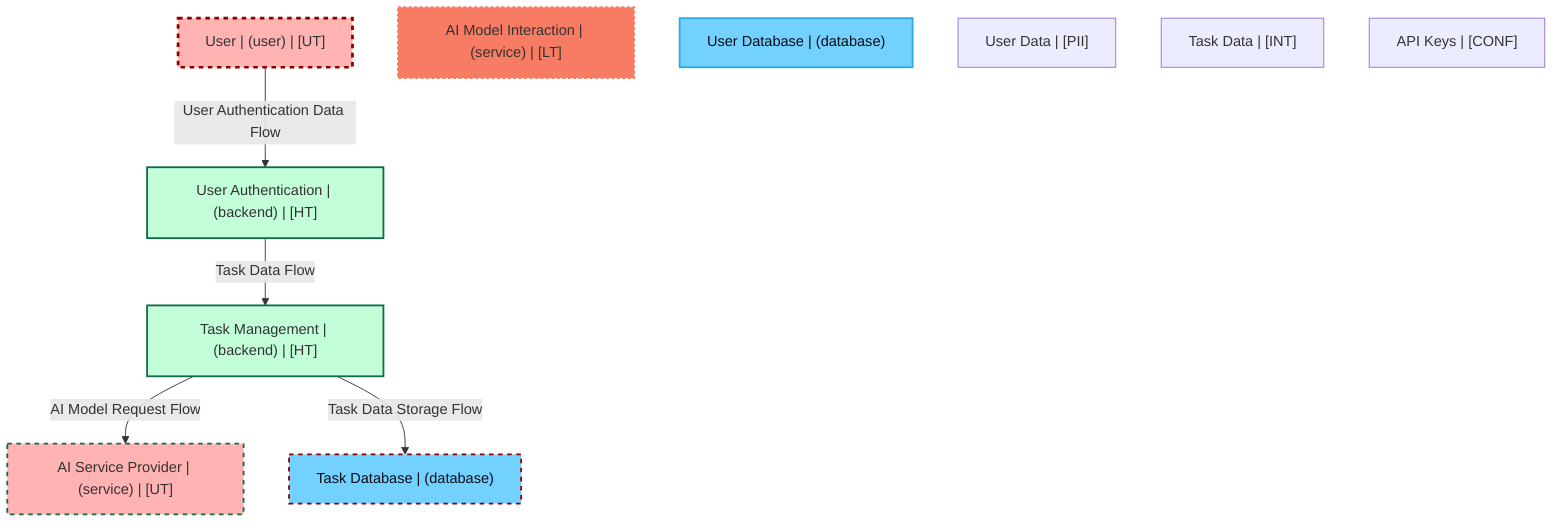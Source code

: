 graph TB
  node_01F8ZB1K8G4RZK8X8D5FJ8P8Q17["User | (user) | [UT]"]:::untrusted
  node_01F8ZB1K8G4RZK8X8D5FJ8P8Q18["AI Service Provider | (service) | [UT]"]:::untrusted
  node_01F8ZB1K8G4RZK8X8D5FJ8P8Q12["User Authentication | (backend) | [HT]"]:::highTrust
  node_01F8ZB1K8G4RZK8X8D5FJ8P8Q13["Task Management | (backend) | [HT]"]:::highTrust
  node_01F8ZB1K8G4RZK8X8D5FJ8P8Q14["AI Model Interaction | (service) | [LT]"]:::lowTrust
  node_01F8ZB1K8G4RZK8X8D5FJ8P8Q15["User Database | (database)"]:::dataStore
  node_01F8ZB1K8G4RZK8X8D5FJ8P8Q16["Task Database | (database)"]:::dataStore
  node_01F8ZB1K8G4RZK8X8D5FJ8P8Q9["User Data | [PII]"]:::dataAsset,pii
  node_01F8ZB1K8G4RZK8X8D5FJ8P8Q10["Task Data | [INT]"]:::dataAsset,internal
  node_01F8ZB1K8G4RZK8X8D5FJ8P8Q11["API Keys | [CONF]"]:::dataAsset,confidential

  node_01F8ZB1K8G4RZK8X8D5FJ8P8Q17 -->|User Authentication Data Flow| node_01F8ZB1K8G4RZK8X8D5FJ8P8Q12:::encryptedFlow
  node_01F8ZB1K8G4RZK8X8D5FJ8P8Q12 -->|Task Data Flow| node_01F8ZB1K8G4RZK8X8D5FJ8P8Q13:::encryptedFlow
  node_01F8ZB1K8G4RZK8X8D5FJ8P8Q13 -->|AI Model Request Flow| node_01F8ZB1K8G4RZK8X8D5FJ8P8Q18:::encryptedFlow
  node_01F8ZB1K8G4RZK8X8D5FJ8P8Q13 -->|Task Data Storage Flow| node_01F8ZB1K8G4RZK8X8D5FJ8P8Q16:::unencryptedFlow

  classDef externalEntity fill:#FFB3B3,stroke:#8B0000,stroke-width:2px,color:#0B0D17
  classDef process fill:#C2FFD8,stroke:#106B49,stroke-width:2px,color:#0B0D17
  classDef dataStore fill:#73d1ff,stroke:#29ABE2,stroke-width:2px,color:#0B0D17
  classDef dataAsset fill:#ffa1ad,stroke:#A259FF,stroke-width:2px,color:#0B0D17
  classDef untrusted fill:#FFB3B3,stroke:#8B0000,stroke-width:3px,stroke-dasharray:5 5
  classDef lowTrust fill:#f77c63,stroke:#f77c63,stroke-width:2px,stroke-dasharray:3 3
  classDef mediumTrust fill:#FFF2B3,stroke:#7A6300,stroke-width:2px
  classDef highTrust fill:#C2FFD8,stroke:#106B49,stroke-width:2px
  classDef veryHighTrust fill:#36FF8F,stroke:#36FF8F,stroke-width:3px
  classDef public fill:#C2FFD8,stroke:#106B49,stroke-width:1px
  classDef internal fill:#FFF2B3,stroke:#7A6300,stroke-width:1px
  classDef confidential fill:#FFB3B3,stroke:#8B0000,stroke-width:2px
  classDef restricted fill:#8B0000,stroke:#8B0000,stroke-width:3px
  classDef pii fill:#ffa1ad,stroke:#A259FF,stroke-width:2px
  classDef pci fill:#8B0000,stroke:#8B0000,stroke-width:3px
  classDef phi fill:#ffa1ad,stroke:#A259FF,stroke-width:3px
  classDef encryptedFlow stroke:#106B49,stroke-width:2px
  classDef unencryptedFlow stroke:#8B0000,stroke-width:2px,stroke-dasharray:5 5
  classDef authenticatedFlow stroke:#29ABE2,stroke-width:2px
  classDef trustBoundary fill:transparent,stroke:#2E3440,stroke-width:3px,stroke-dasharray:10 5